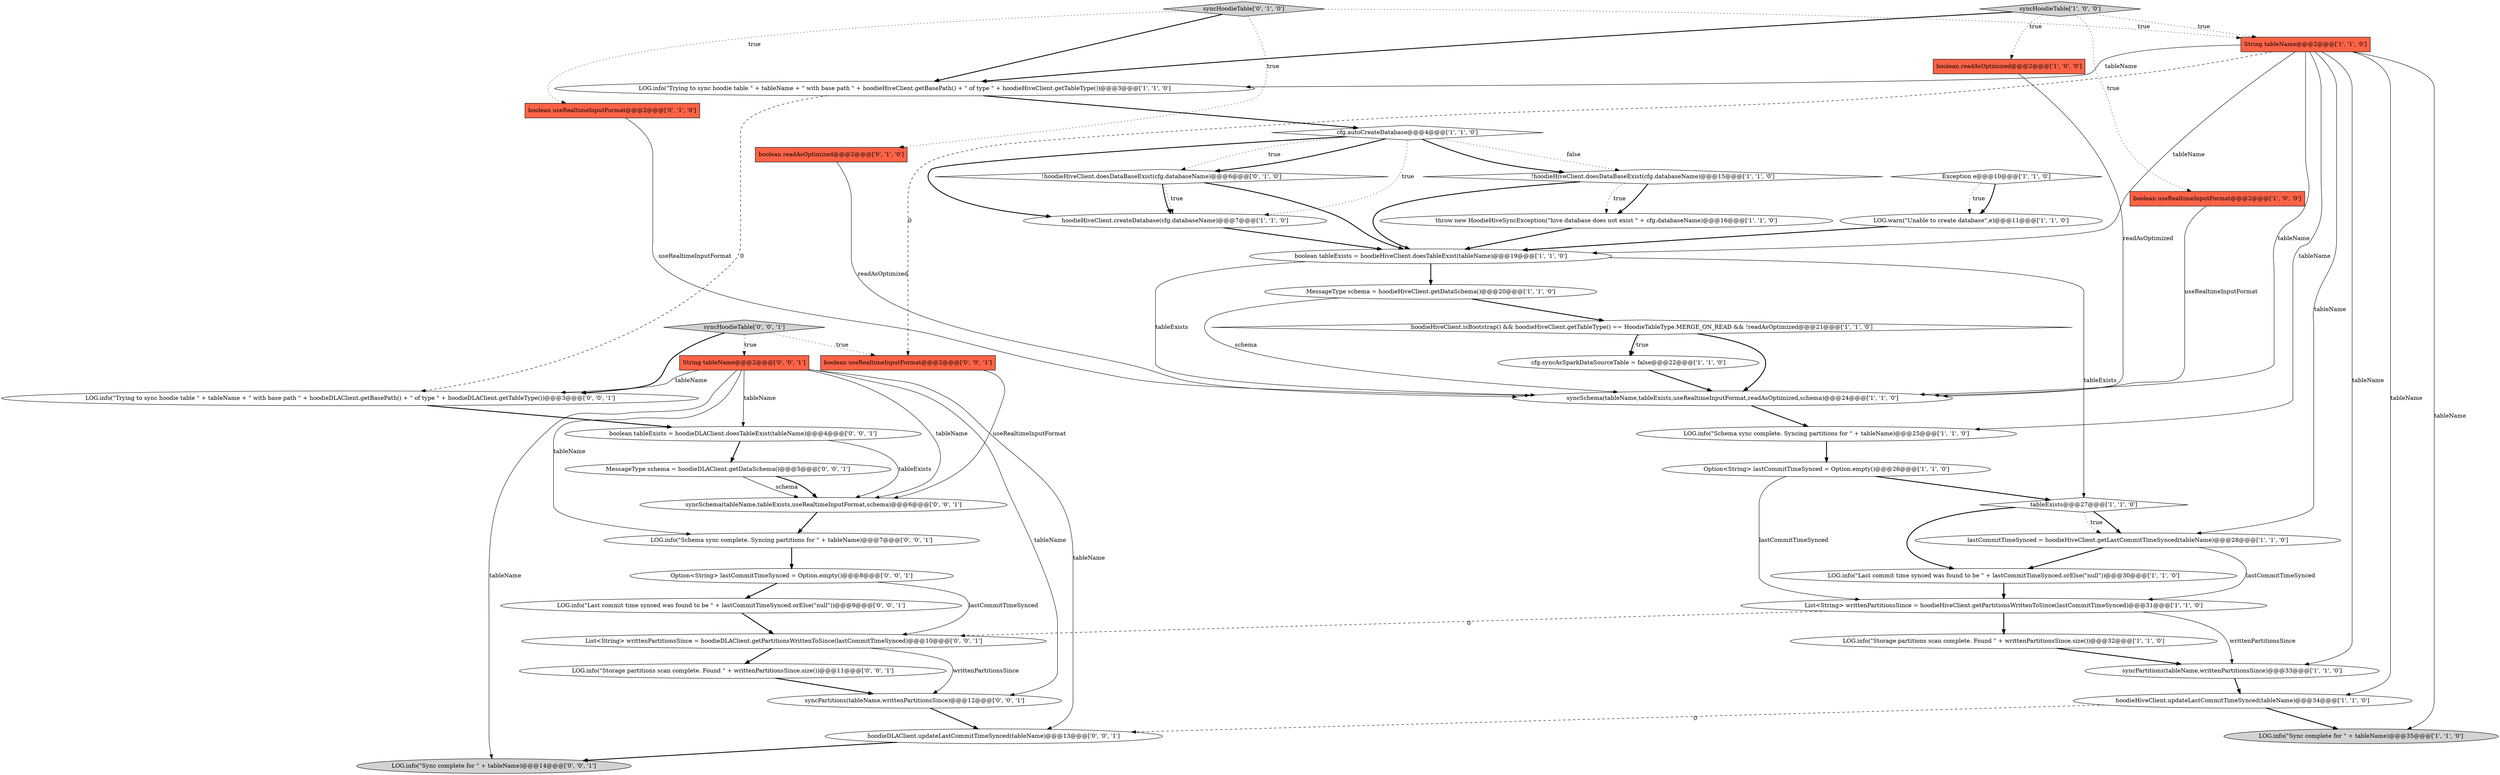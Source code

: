 digraph {
15 [style = filled, label = "boolean readAsOptimized@@@2@@@['1', '0', '0']", fillcolor = tomato, shape = box image = "AAA0AAABBB1BBB"];
21 [style = filled, label = "throw new HoodieHiveSyncException(\"hive database does not exist \" + cfg.databaseName)@@@16@@@['1', '1', '0']", fillcolor = white, shape = ellipse image = "AAA0AAABBB1BBB"];
42 [style = filled, label = "syncPartitions(tableName,writtenPartitionsSince)@@@12@@@['0', '0', '1']", fillcolor = white, shape = ellipse image = "AAA0AAABBB3BBB"];
2 [style = filled, label = "MessageType schema = hoodieHiveClient.getDataSchema()@@@20@@@['1', '1', '0']", fillcolor = white, shape = ellipse image = "AAA0AAABBB1BBB"];
7 [style = filled, label = "Exception e@@@10@@@['1', '1', '0']", fillcolor = white, shape = diamond image = "AAA0AAABBB1BBB"];
36 [style = filled, label = "LOG.info(\"Storage partitions scan complete. Found \" + writtenPartitionsSince.size())@@@11@@@['0', '0', '1']", fillcolor = white, shape = ellipse image = "AAA0AAABBB3BBB"];
18 [style = filled, label = "hoodieHiveClient.isBootstrap() && hoodieHiveClient.getTableType() == HoodieTableType.MERGE_ON_READ && !readAsOptimized@@@21@@@['1', '1', '0']", fillcolor = white, shape = diamond image = "AAA0AAABBB1BBB"];
6 [style = filled, label = "List<String> writtenPartitionsSince = hoodieHiveClient.getPartitionsWrittenToSince(lastCommitTimeSynced)@@@31@@@['1', '1', '0']", fillcolor = white, shape = ellipse image = "AAA0AAABBB1BBB"];
16 [style = filled, label = "boolean tableExists = hoodieHiveClient.doesTableExist(tableName)@@@19@@@['1', '1', '0']", fillcolor = white, shape = ellipse image = "AAA0AAABBB1BBB"];
19 [style = filled, label = "LOG.info(\"Trying to sync hoodie table \" + tableName + \" with base path \" + hoodieHiveClient.getBasePath() + \" of type \" + hoodieHiveClient.getTableType())@@@3@@@['1', '1', '0']", fillcolor = white, shape = ellipse image = "AAA0AAABBB1BBB"];
32 [style = filled, label = "syncHoodieTable['0', '0', '1']", fillcolor = lightgray, shape = diamond image = "AAA0AAABBB3BBB"];
1 [style = filled, label = "LOG.info(\"Sync complete for \" + tableName)@@@35@@@['1', '1', '0']", fillcolor = lightgray, shape = ellipse image = "AAA0AAABBB1BBB"];
41 [style = filled, label = "boolean useRealtimeInputFormat@@@2@@@['0', '0', '1']", fillcolor = tomato, shape = box image = "AAA0AAABBB3BBB"];
44 [style = filled, label = "LOG.info(\"Schema sync complete. Syncing partitions for \" + tableName)@@@7@@@['0', '0', '1']", fillcolor = white, shape = ellipse image = "AAA0AAABBB3BBB"];
17 [style = filled, label = "LOG.info(\"Storage partitions scan complete. Found \" + writtenPartitionsSince.size())@@@32@@@['1', '1', '0']", fillcolor = white, shape = ellipse image = "AAA0AAABBB1BBB"];
43 [style = filled, label = "LOG.info(\"Trying to sync hoodie table \" + tableName + \" with base path \" + hoodieDLAClient.getBasePath() + \" of type \" + hoodieDLAClient.getTableType())@@@3@@@['0', '0', '1']", fillcolor = white, shape = ellipse image = "AAA0AAABBB3BBB"];
38 [style = filled, label = "List<String> writtenPartitionsSince = hoodieDLAClient.getPartitionsWrittenToSince(lastCommitTimeSynced)@@@10@@@['0', '0', '1']", fillcolor = white, shape = ellipse image = "AAA0AAABBB3BBB"];
39 [style = filled, label = "LOG.info(\"Sync complete for \" + tableName)@@@14@@@['0', '0', '1']", fillcolor = lightgray, shape = ellipse image = "AAA0AAABBB3BBB"];
29 [style = filled, label = "!hoodieHiveClient.doesDataBaseExist(cfg.databaseName)@@@6@@@['0', '1', '0']", fillcolor = white, shape = diamond image = "AAA1AAABBB2BBB"];
27 [style = filled, label = "boolean useRealtimeInputFormat@@@2@@@['0', '1', '0']", fillcolor = tomato, shape = box image = "AAA0AAABBB2BBB"];
12 [style = filled, label = "LOG.warn(\"Unable to create database\",e)@@@11@@@['1', '1', '0']", fillcolor = white, shape = ellipse image = "AAA0AAABBB1BBB"];
31 [style = filled, label = "String tableName@@@2@@@['0', '0', '1']", fillcolor = tomato, shape = box image = "AAA0AAABBB3BBB"];
28 [style = filled, label = "syncHoodieTable['0', '1', '0']", fillcolor = lightgray, shape = diamond image = "AAA0AAABBB2BBB"];
37 [style = filled, label = "syncSchema(tableName,tableExists,useRealtimeInputFormat,schema)@@@6@@@['0', '0', '1']", fillcolor = white, shape = ellipse image = "AAA0AAABBB3BBB"];
26 [style = filled, label = "boolean readAsOptimized@@@2@@@['0', '1', '0']", fillcolor = tomato, shape = box image = "AAA0AAABBB2BBB"];
5 [style = filled, label = "LOG.info(\"Last commit time synced was found to be \" + lastCommitTimeSynced.orElse(\"null\"))@@@30@@@['1', '1', '0']", fillcolor = white, shape = ellipse image = "AAA0AAABBB1BBB"];
23 [style = filled, label = "cfg.syncAsSparkDataSourceTable = false@@@22@@@['1', '1', '0']", fillcolor = white, shape = ellipse image = "AAA0AAABBB1BBB"];
34 [style = filled, label = "hoodieDLAClient.updateLastCommitTimeSynced(tableName)@@@13@@@['0', '0', '1']", fillcolor = white, shape = ellipse image = "AAA0AAABBB3BBB"];
0 [style = filled, label = "cfg.autoCreateDatabase@@@4@@@['1', '1', '0']", fillcolor = white, shape = diamond image = "AAA0AAABBB1BBB"];
22 [style = filled, label = "!hoodieHiveClient.doesDataBaseExist(cfg.databaseName)@@@15@@@['1', '1', '0']", fillcolor = white, shape = diamond image = "AAA0AAABBB1BBB"];
10 [style = filled, label = "hoodieHiveClient.createDatabase(cfg.databaseName)@@@7@@@['1', '1', '0']", fillcolor = white, shape = ellipse image = "AAA0AAABBB1BBB"];
20 [style = filled, label = "syncHoodieTable['1', '0', '0']", fillcolor = lightgray, shape = diamond image = "AAA0AAABBB1BBB"];
33 [style = filled, label = "LOG.info(\"Last commit time synced was found to be \" + lastCommitTimeSynced.orElse(\"null\"))@@@9@@@['0', '0', '1']", fillcolor = white, shape = ellipse image = "AAA0AAABBB3BBB"];
35 [style = filled, label = "boolean tableExists = hoodieDLAClient.doesTableExist(tableName)@@@4@@@['0', '0', '1']", fillcolor = white, shape = ellipse image = "AAA0AAABBB3BBB"];
9 [style = filled, label = "lastCommitTimeSynced = hoodieHiveClient.getLastCommitTimeSynced(tableName)@@@28@@@['1', '1', '0']", fillcolor = white, shape = ellipse image = "AAA0AAABBB1BBB"];
24 [style = filled, label = "boolean useRealtimeInputFormat@@@2@@@['1', '0', '0']", fillcolor = tomato, shape = box image = "AAA0AAABBB1BBB"];
25 [style = filled, label = "String tableName@@@2@@@['1', '1', '0']", fillcolor = tomato, shape = box image = "AAA0AAABBB1BBB"];
4 [style = filled, label = "tableExists@@@27@@@['1', '1', '0']", fillcolor = white, shape = diamond image = "AAA0AAABBB1BBB"];
8 [style = filled, label = "LOG.info(\"Schema sync complete. Syncing partitions for \" + tableName)@@@25@@@['1', '1', '0']", fillcolor = white, shape = ellipse image = "AAA0AAABBB1BBB"];
40 [style = filled, label = "MessageType schema = hoodieDLAClient.getDataSchema()@@@5@@@['0', '0', '1']", fillcolor = white, shape = ellipse image = "AAA0AAABBB3BBB"];
14 [style = filled, label = "syncSchema(tableName,tableExists,useRealtimeInputFormat,readAsOptimized,schema)@@@24@@@['1', '1', '0']", fillcolor = white, shape = ellipse image = "AAA0AAABBB1BBB"];
11 [style = filled, label = "syncPartitions(tableName,writtenPartitionsSince)@@@33@@@['1', '1', '0']", fillcolor = white, shape = ellipse image = "AAA0AAABBB1BBB"];
13 [style = filled, label = "Option<String> lastCommitTimeSynced = Option.empty()@@@26@@@['1', '1', '0']", fillcolor = white, shape = ellipse image = "AAA0AAABBB1BBB"];
30 [style = filled, label = "Option<String> lastCommitTimeSynced = Option.empty()@@@8@@@['0', '0', '1']", fillcolor = white, shape = ellipse image = "AAA0AAABBB3BBB"];
3 [style = filled, label = "hoodieHiveClient.updateLastCommitTimeSynced(tableName)@@@34@@@['1', '1', '0']", fillcolor = white, shape = ellipse image = "AAA0AAABBB1BBB"];
0->10 [style = dotted, label="true"];
20->25 [style = dotted, label="true"];
9->6 [style = solid, label="lastCommitTimeSynced"];
36->42 [style = bold, label=""];
38->36 [style = bold, label=""];
25->11 [style = solid, label="tableName"];
38->42 [style = solid, label="writtenPartitionsSince"];
0->22 [style = dotted, label="false"];
29->10 [style = dotted, label="true"];
19->0 [style = bold, label=""];
19->43 [style = dashed, label="0"];
3->1 [style = bold, label=""];
13->6 [style = solid, label="lastCommitTimeSynced"];
12->16 [style = bold, label=""];
4->9 [style = bold, label=""];
44->30 [style = bold, label=""];
14->8 [style = bold, label=""];
4->9 [style = dotted, label="true"];
5->6 [style = bold, label=""];
16->4 [style = solid, label="tableExists"];
25->16 [style = solid, label="tableName"];
35->40 [style = bold, label=""];
25->9 [style = solid, label="tableName"];
0->29 [style = dotted, label="true"];
28->26 [style = dotted, label="true"];
0->22 [style = bold, label=""];
0->29 [style = bold, label=""];
18->23 [style = dotted, label="true"];
32->31 [style = dotted, label="true"];
28->19 [style = bold, label=""];
20->24 [style = dotted, label="true"];
31->43 [style = solid, label="tableName"];
42->34 [style = bold, label=""];
16->2 [style = bold, label=""];
7->12 [style = bold, label=""];
28->25 [style = dotted, label="true"];
17->11 [style = bold, label=""];
29->10 [style = bold, label=""];
25->1 [style = solid, label="tableName"];
22->21 [style = bold, label=""];
34->39 [style = bold, label=""];
16->14 [style = solid, label="tableExists"];
25->41 [style = dashed, label="0"];
25->14 [style = solid, label="tableName"];
6->11 [style = solid, label="writtenPartitionsSince"];
10->16 [style = bold, label=""];
24->14 [style = solid, label="useRealtimeInputFormat"];
11->3 [style = bold, label=""];
31->42 [style = solid, label="tableName"];
13->4 [style = bold, label=""];
26->14 [style = solid, label="readAsOptimized"];
21->16 [style = bold, label=""];
22->16 [style = bold, label=""];
40->37 [style = solid, label="schema"];
27->14 [style = solid, label="useRealtimeInputFormat"];
28->27 [style = dotted, label="true"];
32->41 [style = dotted, label="true"];
20->19 [style = bold, label=""];
31->39 [style = solid, label="tableName"];
43->35 [style = bold, label=""];
30->33 [style = bold, label=""];
29->16 [style = bold, label=""];
2->14 [style = solid, label="schema"];
8->13 [style = bold, label=""];
33->38 [style = bold, label=""];
23->14 [style = bold, label=""];
18->14 [style = bold, label=""];
9->5 [style = bold, label=""];
15->14 [style = solid, label="readAsOptimized"];
18->23 [style = bold, label=""];
22->21 [style = dotted, label="true"];
30->38 [style = solid, label="lastCommitTimeSynced"];
32->43 [style = bold, label=""];
31->35 [style = solid, label="tableName"];
31->34 [style = solid, label="tableName"];
37->44 [style = bold, label=""];
35->37 [style = solid, label="tableExists"];
7->12 [style = dotted, label="true"];
4->5 [style = bold, label=""];
6->17 [style = bold, label=""];
0->10 [style = bold, label=""];
20->15 [style = dotted, label="true"];
31->44 [style = solid, label="tableName"];
41->37 [style = solid, label="useRealtimeInputFormat"];
2->18 [style = bold, label=""];
40->37 [style = bold, label=""];
25->19 [style = solid, label="tableName"];
3->34 [style = dashed, label="0"];
25->3 [style = solid, label="tableName"];
6->38 [style = dashed, label="0"];
25->8 [style = solid, label="tableName"];
31->37 [style = solid, label="tableName"];
}
